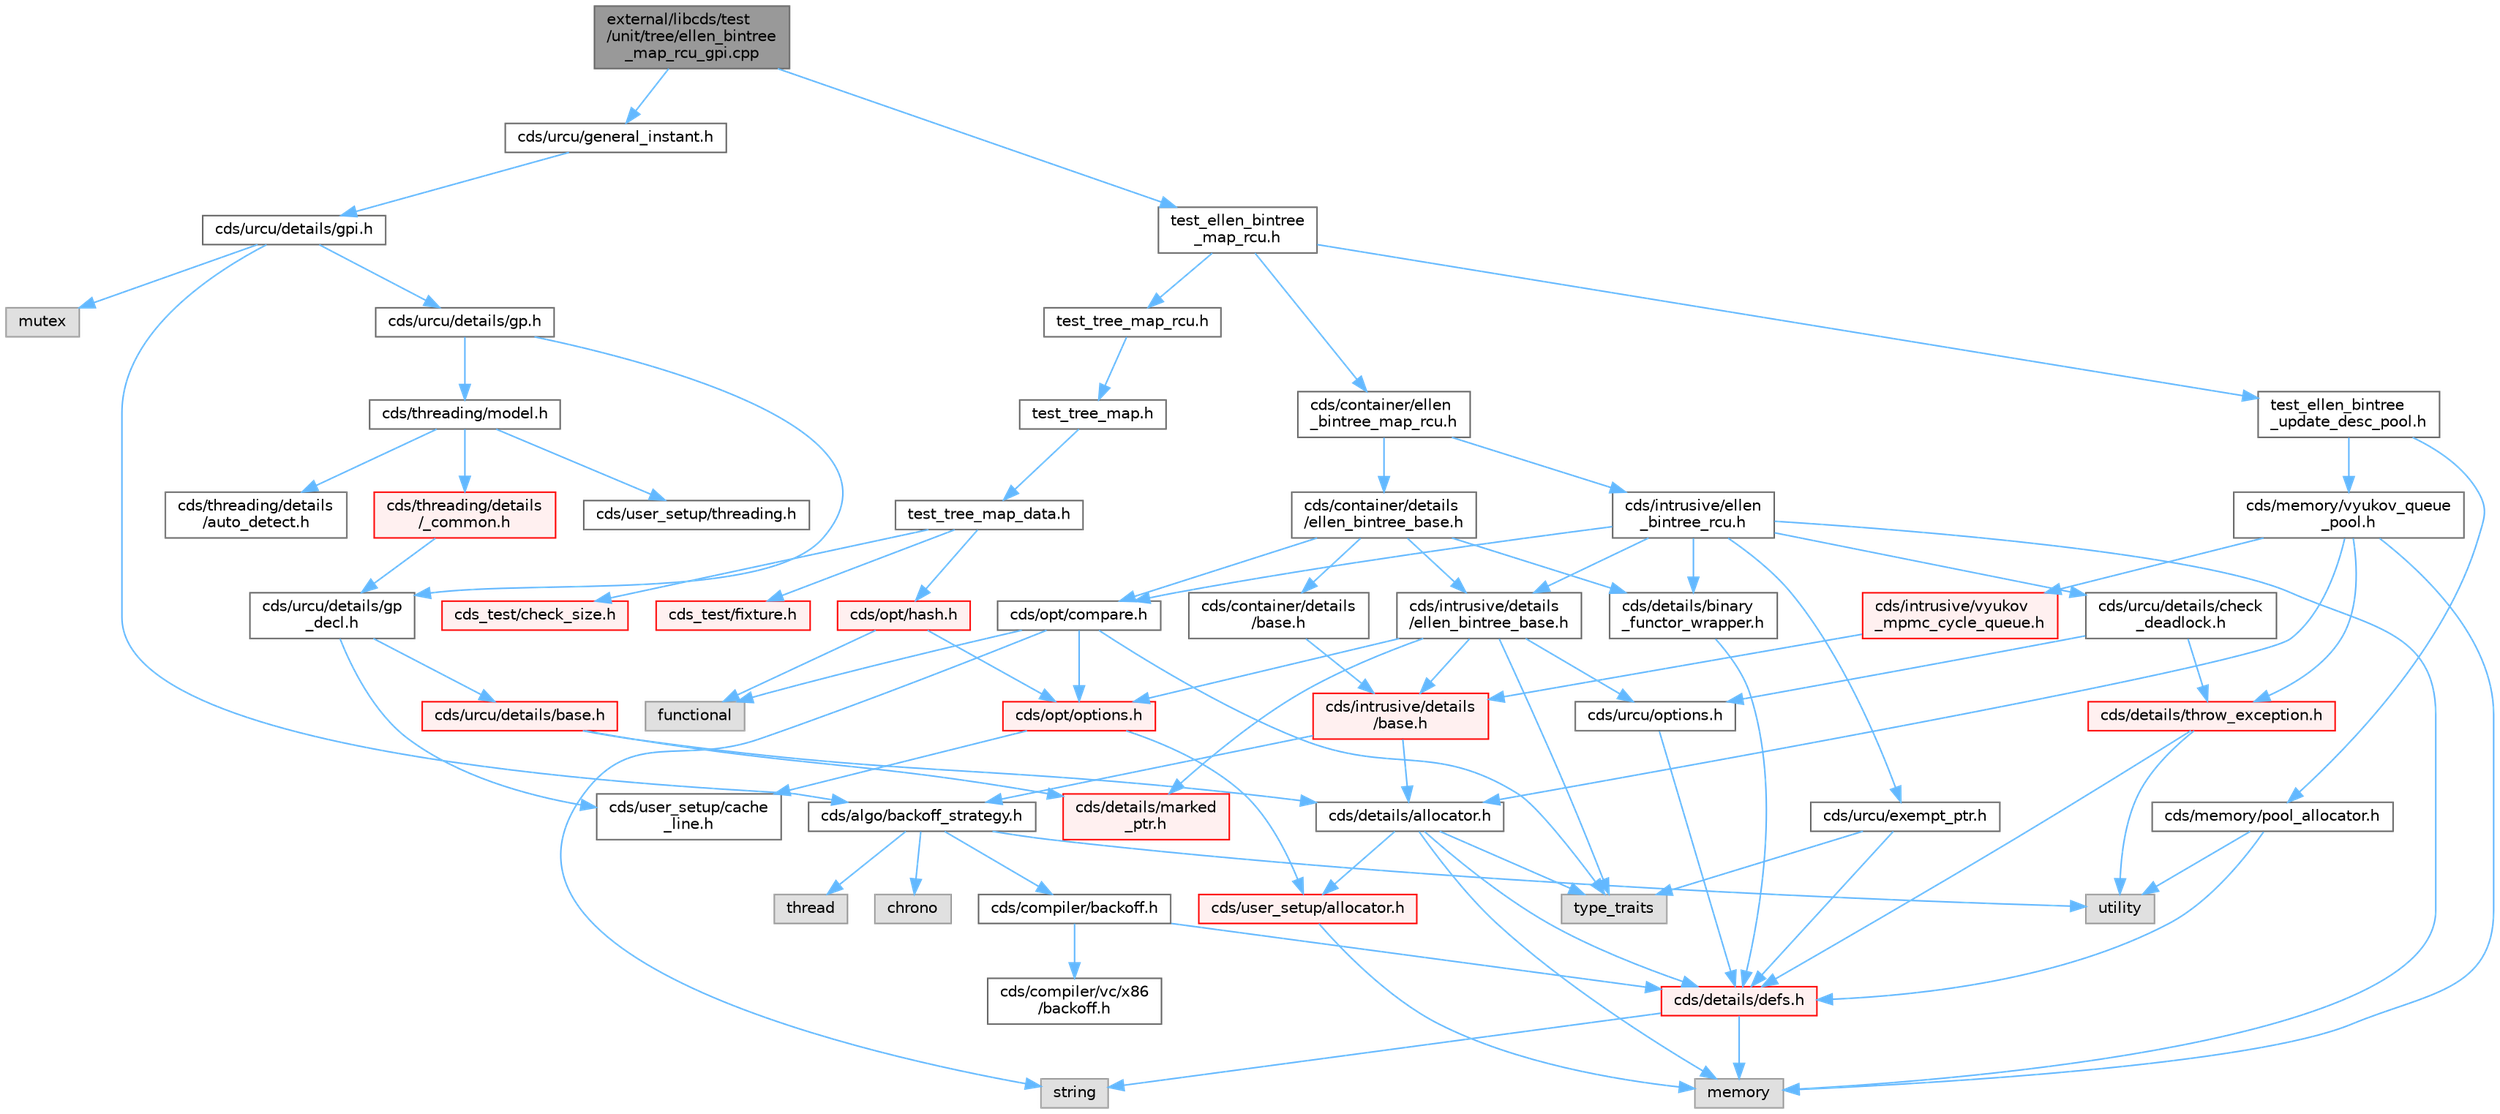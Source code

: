 digraph "external/libcds/test/unit/tree/ellen_bintree_map_rcu_gpi.cpp"
{
 // LATEX_PDF_SIZE
  bgcolor="transparent";
  edge [fontname=Helvetica,fontsize=10,labelfontname=Helvetica,labelfontsize=10];
  node [fontname=Helvetica,fontsize=10,shape=box,height=0.2,width=0.4];
  Node1 [id="Node000001",label="external/libcds/test\l/unit/tree/ellen_bintree\l_map_rcu_gpi.cpp",height=0.2,width=0.4,color="gray40", fillcolor="grey60", style="filled", fontcolor="black",tooltip=" "];
  Node1 -> Node2 [id="edge1_Node000001_Node000002",color="steelblue1",style="solid",tooltip=" "];
  Node2 [id="Node000002",label="cds/urcu/general_instant.h",height=0.2,width=0.4,color="grey40", fillcolor="white", style="filled",URL="$general__instant_8h.html",tooltip=" "];
  Node2 -> Node3 [id="edge2_Node000002_Node000003",color="steelblue1",style="solid",tooltip=" "];
  Node3 [id="Node000003",label="cds/urcu/details/gpi.h",height=0.2,width=0.4,color="grey40", fillcolor="white", style="filled",URL="$gpi_8h.html",tooltip=" "];
  Node3 -> Node4 [id="edge3_Node000003_Node000004",color="steelblue1",style="solid",tooltip=" "];
  Node4 [id="Node000004",label="mutex",height=0.2,width=0.4,color="grey60", fillcolor="#E0E0E0", style="filled",tooltip=" "];
  Node3 -> Node5 [id="edge4_Node000003_Node000005",color="steelblue1",style="solid",tooltip=" "];
  Node5 [id="Node000005",label="cds/urcu/details/gp.h",height=0.2,width=0.4,color="grey40", fillcolor="white", style="filled",URL="$gp_8h.html",tooltip=" "];
  Node5 -> Node6 [id="edge5_Node000005_Node000006",color="steelblue1",style="solid",tooltip=" "];
  Node6 [id="Node000006",label="cds/urcu/details/gp\l_decl.h",height=0.2,width=0.4,color="grey40", fillcolor="white", style="filled",URL="$gp__decl_8h.html",tooltip=" "];
  Node6 -> Node7 [id="edge6_Node000006_Node000007",color="steelblue1",style="solid",tooltip=" "];
  Node7 [id="Node000007",label="cds/urcu/details/base.h",height=0.2,width=0.4,color="red", fillcolor="#FFF0F0", style="filled",URL="$external_2libcds_2cds_2urcu_2details_2base_8h.html",tooltip=" "];
  Node7 -> Node24 [id="edge7_Node000007_Node000024",color="steelblue1",style="solid",tooltip=" "];
  Node24 [id="Node000024",label="cds/details/allocator.h",height=0.2,width=0.4,color="grey40", fillcolor="white", style="filled",URL="$external_2libcds_2cds_2details_2allocator_8h.html",tooltip=" "];
  Node24 -> Node25 [id="edge8_Node000024_Node000025",color="steelblue1",style="solid",tooltip=" "];
  Node25 [id="Node000025",label="type_traits",height=0.2,width=0.4,color="grey60", fillcolor="#E0E0E0", style="filled",tooltip=" "];
  Node24 -> Node17 [id="edge9_Node000024_Node000017",color="steelblue1",style="solid",tooltip=" "];
  Node17 [id="Node000017",label="memory",height=0.2,width=0.4,color="grey60", fillcolor="#E0E0E0", style="filled",tooltip=" "];
  Node24 -> Node9 [id="edge10_Node000024_Node000009",color="steelblue1",style="solid",tooltip=" "];
  Node9 [id="Node000009",label="cds/details/defs.h",height=0.2,width=0.4,color="red", fillcolor="#FFF0F0", style="filled",URL="$details_2defs_8h.html",tooltip=" "];
  Node9 -> Node16 [id="edge11_Node000009_Node000016",color="steelblue1",style="solid",tooltip=" "];
  Node16 [id="Node000016",label="string",height=0.2,width=0.4,color="grey60", fillcolor="#E0E0E0", style="filled",tooltip=" "];
  Node9 -> Node17 [id="edge12_Node000009_Node000017",color="steelblue1",style="solid",tooltip=" "];
  Node24 -> Node26 [id="edge13_Node000024_Node000026",color="steelblue1",style="solid",tooltip=" "];
  Node26 [id="Node000026",label="cds/user_setup/allocator.h",height=0.2,width=0.4,color="red", fillcolor="#FFF0F0", style="filled",URL="$external_2libcds_2cds_2user__setup_2allocator_8h.html",tooltip="Default implementation of allocator classes."];
  Node26 -> Node17 [id="edge14_Node000026_Node000017",color="steelblue1",style="solid",tooltip=" "];
  Node7 -> Node45 [id="edge15_Node000007_Node000045",color="steelblue1",style="solid",tooltip=" "];
  Node45 [id="Node000045",label="cds/details/marked\l_ptr.h",height=0.2,width=0.4,color="red", fillcolor="#FFF0F0", style="filled",URL="$marked__ptr_8h.html",tooltip=" "];
  Node6 -> Node22 [id="edge16_Node000006_Node000022",color="steelblue1",style="solid",tooltip=" "];
  Node22 [id="Node000022",label="cds/user_setup/cache\l_line.h",height=0.2,width=0.4,color="grey40", fillcolor="white", style="filled",URL="$cache__line_8h.html",tooltip="Cache-line size definition"];
  Node5 -> Node46 [id="edge17_Node000005_Node000046",color="steelblue1",style="solid",tooltip=" "];
  Node46 [id="Node000046",label="cds/threading/model.h",height=0.2,width=0.4,color="grey40", fillcolor="white", style="filled",URL="$model_8h.html",tooltip=" "];
  Node46 -> Node47 [id="edge18_Node000046_Node000047",color="steelblue1",style="solid",tooltip=" "];
  Node47 [id="Node000047",label="cds/threading/details\l/_common.h",height=0.2,width=0.4,color="red", fillcolor="#FFF0F0", style="filled",URL="$__common_8h.html",tooltip=" "];
  Node47 -> Node6 [id="edge19_Node000047_Node000006",color="steelblue1",style="solid",tooltip=" "];
  Node46 -> Node51 [id="edge20_Node000046_Node000051",color="steelblue1",style="solid",tooltip=" "];
  Node51 [id="Node000051",label="cds/user_setup/threading.h",height=0.2,width=0.4,color="grey40", fillcolor="white", style="filled",URL="$external_2libcds_2cds_2user__setup_2threading_8h.html",tooltip=" "];
  Node46 -> Node52 [id="edge21_Node000046_Node000052",color="steelblue1",style="solid",tooltip=" "];
  Node52 [id="Node000052",label="cds/threading/details\l/auto_detect.h",height=0.2,width=0.4,color="grey40", fillcolor="white", style="filled",URL="$auto__detect_8h.html",tooltip=" "];
  Node3 -> Node53 [id="edge22_Node000003_Node000053",color="steelblue1",style="solid",tooltip=" "];
  Node53 [id="Node000053",label="cds/algo/backoff_strategy.h",height=0.2,width=0.4,color="grey40", fillcolor="white", style="filled",URL="$backoff__strategy_8h.html",tooltip=" "];
  Node53 -> Node41 [id="edge23_Node000053_Node000041",color="steelblue1",style="solid",tooltip=" "];
  Node41 [id="Node000041",label="utility",height=0.2,width=0.4,color="grey60", fillcolor="#E0E0E0", style="filled",tooltip=" "];
  Node53 -> Node36 [id="edge24_Node000053_Node000036",color="steelblue1",style="solid",tooltip=" "];
  Node36 [id="Node000036",label="thread",height=0.2,width=0.4,color="grey60", fillcolor="#E0E0E0", style="filled",tooltip=" "];
  Node53 -> Node54 [id="edge25_Node000053_Node000054",color="steelblue1",style="solid",tooltip=" "];
  Node54 [id="Node000054",label="chrono",height=0.2,width=0.4,color="grey60", fillcolor="#E0E0E0", style="filled",tooltip=" "];
  Node53 -> Node55 [id="edge26_Node000053_Node000055",color="steelblue1",style="solid",tooltip=" "];
  Node55 [id="Node000055",label="cds/compiler/backoff.h",height=0.2,width=0.4,color="grey40", fillcolor="white", style="filled",URL="$backoff_8h.html",tooltip=" "];
  Node55 -> Node9 [id="edge27_Node000055_Node000009",color="steelblue1",style="solid",tooltip=" "];
  Node55 -> Node56 [id="edge28_Node000055_Node000056",color="steelblue1",style="solid",tooltip=" "];
  Node56 [id="Node000056",label="cds/compiler/vc/x86\l/backoff.h",height=0.2,width=0.4,color="grey40", fillcolor="white", style="filled",URL="$vc_2x86_2backoff_8h.html",tooltip=" "];
  Node1 -> Node57 [id="edge29_Node000001_Node000057",color="steelblue1",style="solid",tooltip=" "];
  Node57 [id="Node000057",label="test_ellen_bintree\l_map_rcu.h",height=0.2,width=0.4,color="grey40", fillcolor="white", style="filled",URL="$test__ellen__bintree__map__rcu_8h.html",tooltip=" "];
  Node57 -> Node58 [id="edge30_Node000057_Node000058",color="steelblue1",style="solid",tooltip=" "];
  Node58 [id="Node000058",label="test_tree_map_rcu.h",height=0.2,width=0.4,color="grey40", fillcolor="white", style="filled",URL="$test__tree__map__rcu_8h.html",tooltip=" "];
  Node58 -> Node59 [id="edge31_Node000058_Node000059",color="steelblue1",style="solid",tooltip=" "];
  Node59 [id="Node000059",label="test_tree_map.h",height=0.2,width=0.4,color="grey40", fillcolor="white", style="filled",URL="$test__tree__map_8h.html",tooltip=" "];
  Node59 -> Node60 [id="edge32_Node000059_Node000060",color="steelblue1",style="solid",tooltip=" "];
  Node60 [id="Node000060",label="test_tree_map_data.h",height=0.2,width=0.4,color="grey40", fillcolor="white", style="filled",URL="$test__tree__map__data_8h.html",tooltip=" "];
  Node60 -> Node61 [id="edge33_Node000060_Node000061",color="steelblue1",style="solid",tooltip=" "];
  Node61 [id="Node000061",label="cds_test/check_size.h",height=0.2,width=0.4,color="red", fillcolor="#FFF0F0", style="filled",URL="$check__size_8h.html",tooltip=" "];
  Node60 -> Node64 [id="edge34_Node000060_Node000064",color="steelblue1",style="solid",tooltip=" "];
  Node64 [id="Node000064",label="cds_test/fixture.h",height=0.2,width=0.4,color="red", fillcolor="#FFF0F0", style="filled",URL="$fixture_8h.html",tooltip=" "];
  Node60 -> Node67 [id="edge35_Node000060_Node000067",color="steelblue1",style="solid",tooltip=" "];
  Node67 [id="Node000067",label="cds/opt/hash.h",height=0.2,width=0.4,color="red", fillcolor="#FFF0F0", style="filled",URL="$external_2libcds_2cds_2opt_2hash_8h.html",tooltip=" "];
  Node67 -> Node69 [id="edge36_Node000067_Node000069",color="steelblue1",style="solid",tooltip=" "];
  Node69 [id="Node000069",label="functional",height=0.2,width=0.4,color="grey60", fillcolor="#E0E0E0", style="filled",tooltip=" "];
  Node67 -> Node70 [id="edge37_Node000067_Node000070",color="steelblue1",style="solid",tooltip=" "];
  Node70 [id="Node000070",label="cds/opt/options.h",height=0.2,width=0.4,color="red", fillcolor="#FFF0F0", style="filled",URL="$opt_2options_8h.html",tooltip=" "];
  Node70 -> Node26 [id="edge38_Node000070_Node000026",color="steelblue1",style="solid",tooltip=" "];
  Node70 -> Node22 [id="edge39_Node000070_Node000022",color="steelblue1",style="solid",tooltip=" "];
  Node57 -> Node72 [id="edge40_Node000057_Node000072",color="steelblue1",style="solid",tooltip=" "];
  Node72 [id="Node000072",label="cds/container/ellen\l_bintree_map_rcu.h",height=0.2,width=0.4,color="grey40", fillcolor="white", style="filled",URL="$ellen__bintree__map__rcu_8h.html",tooltip=" "];
  Node72 -> Node73 [id="edge41_Node000072_Node000073",color="steelblue1",style="solid",tooltip=" "];
  Node73 [id="Node000073",label="cds/container/details\l/ellen_bintree_base.h",height=0.2,width=0.4,color="grey40", fillcolor="white", style="filled",URL="$container_2details_2ellen__bintree__base_8h.html",tooltip=" "];
  Node73 -> Node74 [id="edge42_Node000073_Node000074",color="steelblue1",style="solid",tooltip=" "];
  Node74 [id="Node000074",label="cds/intrusive/details\l/ellen_bintree_base.h",height=0.2,width=0.4,color="grey40", fillcolor="white", style="filled",URL="$intrusive_2details_2ellen__bintree__base_8h.html",tooltip=" "];
  Node74 -> Node25 [id="edge43_Node000074_Node000025",color="steelblue1",style="solid",tooltip=" "];
  Node74 -> Node75 [id="edge44_Node000074_Node000075",color="steelblue1",style="solid",tooltip=" "];
  Node75 [id="Node000075",label="cds/intrusive/details\l/base.h",height=0.2,width=0.4,color="red", fillcolor="#FFF0F0", style="filled",URL="$external_2libcds_2cds_2intrusive_2details_2base_8h.html",tooltip=" "];
  Node75 -> Node24 [id="edge45_Node000075_Node000024",color="steelblue1",style="solid",tooltip=" "];
  Node75 -> Node53 [id="edge46_Node000075_Node000053",color="steelblue1",style="solid",tooltip=" "];
  Node74 -> Node70 [id="edge47_Node000074_Node000070",color="steelblue1",style="solid",tooltip=" "];
  Node74 -> Node78 [id="edge48_Node000074_Node000078",color="steelblue1",style="solid",tooltip=" "];
  Node78 [id="Node000078",label="cds/urcu/options.h",height=0.2,width=0.4,color="grey40", fillcolor="white", style="filled",URL="$urcu_2options_8h.html",tooltip=" "];
  Node78 -> Node9 [id="edge49_Node000078_Node000009",color="steelblue1",style="solid",tooltip=" "];
  Node74 -> Node45 [id="edge50_Node000074_Node000045",color="steelblue1",style="solid",tooltip=" "];
  Node73 -> Node79 [id="edge51_Node000073_Node000079",color="steelblue1",style="solid",tooltip=" "];
  Node79 [id="Node000079",label="cds/container/details\l/base.h",height=0.2,width=0.4,color="grey40", fillcolor="white", style="filled",URL="$external_2libcds_2cds_2container_2details_2base_8h.html",tooltip=" "];
  Node79 -> Node75 [id="edge52_Node000079_Node000075",color="steelblue1",style="solid",tooltip=" "];
  Node73 -> Node80 [id="edge53_Node000073_Node000080",color="steelblue1",style="solid",tooltip=" "];
  Node80 [id="Node000080",label="cds/opt/compare.h",height=0.2,width=0.4,color="grey40", fillcolor="white", style="filled",URL="$external_2libcds_2cds_2opt_2compare_8h.html",tooltip=" "];
  Node80 -> Node25 [id="edge54_Node000080_Node000025",color="steelblue1",style="solid",tooltip=" "];
  Node80 -> Node69 [id="edge55_Node000080_Node000069",color="steelblue1",style="solid",tooltip=" "];
  Node80 -> Node16 [id="edge56_Node000080_Node000016",color="steelblue1",style="solid",tooltip=" "];
  Node80 -> Node70 [id="edge57_Node000080_Node000070",color="steelblue1",style="solid",tooltip=" "];
  Node73 -> Node81 [id="edge58_Node000073_Node000081",color="steelblue1",style="solid",tooltip=" "];
  Node81 [id="Node000081",label="cds/details/binary\l_functor_wrapper.h",height=0.2,width=0.4,color="grey40", fillcolor="white", style="filled",URL="$binary__functor__wrapper_8h.html",tooltip=" "];
  Node81 -> Node9 [id="edge59_Node000081_Node000009",color="steelblue1",style="solid",tooltip=" "];
  Node72 -> Node82 [id="edge60_Node000072_Node000082",color="steelblue1",style="solid",tooltip=" "];
  Node82 [id="Node000082",label="cds/intrusive/ellen\l_bintree_rcu.h",height=0.2,width=0.4,color="grey40", fillcolor="white", style="filled",URL="$ellen__bintree__rcu_8h.html",tooltip=" "];
  Node82 -> Node17 [id="edge61_Node000082_Node000017",color="steelblue1",style="solid",tooltip=" "];
  Node82 -> Node74 [id="edge62_Node000082_Node000074",color="steelblue1",style="solid",tooltip=" "];
  Node82 -> Node80 [id="edge63_Node000082_Node000080",color="steelblue1",style="solid",tooltip=" "];
  Node82 -> Node81 [id="edge64_Node000082_Node000081",color="steelblue1",style="solid",tooltip=" "];
  Node82 -> Node83 [id="edge65_Node000082_Node000083",color="steelblue1",style="solid",tooltip=" "];
  Node83 [id="Node000083",label="cds/urcu/details/check\l_deadlock.h",height=0.2,width=0.4,color="grey40", fillcolor="white", style="filled",URL="$check__deadlock_8h.html",tooltip=" "];
  Node83 -> Node78 [id="edge66_Node000083_Node000078",color="steelblue1",style="solid",tooltip=" "];
  Node83 -> Node39 [id="edge67_Node000083_Node000039",color="steelblue1",style="solid",tooltip=" "];
  Node39 [id="Node000039",label="cds/details/throw_exception.h",height=0.2,width=0.4,color="red", fillcolor="#FFF0F0", style="filled",URL="$throw__exception_8h.html",tooltip=" "];
  Node39 -> Node9 [id="edge68_Node000039_Node000009",color="steelblue1",style="solid",tooltip=" "];
  Node39 -> Node41 [id="edge69_Node000039_Node000041",color="steelblue1",style="solid",tooltip=" "];
  Node82 -> Node84 [id="edge70_Node000082_Node000084",color="steelblue1",style="solid",tooltip=" "];
  Node84 [id="Node000084",label="cds/urcu/exempt_ptr.h",height=0.2,width=0.4,color="grey40", fillcolor="white", style="filled",URL="$exempt__ptr_8h.html",tooltip=" "];
  Node84 -> Node25 [id="edge71_Node000084_Node000025",color="steelblue1",style="solid",tooltip=" "];
  Node84 -> Node9 [id="edge72_Node000084_Node000009",color="steelblue1",style="solid",tooltip=" "];
  Node57 -> Node85 [id="edge73_Node000057_Node000085",color="steelblue1",style="solid",tooltip=" "];
  Node85 [id="Node000085",label="test_ellen_bintree\l_update_desc_pool.h",height=0.2,width=0.4,color="grey40", fillcolor="white", style="filled",URL="$test__ellen__bintree__update__desc__pool_8h.html",tooltip=" "];
  Node85 -> Node86 [id="edge74_Node000085_Node000086",color="steelblue1",style="solid",tooltip=" "];
  Node86 [id="Node000086",label="cds/memory/vyukov_queue\l_pool.h",height=0.2,width=0.4,color="grey40", fillcolor="white", style="filled",URL="$vyukov__queue__pool_8h.html",tooltip=" "];
  Node86 -> Node24 [id="edge75_Node000086_Node000024",color="steelblue1",style="solid",tooltip=" "];
  Node86 -> Node87 [id="edge76_Node000086_Node000087",color="steelblue1",style="solid",tooltip=" "];
  Node87 [id="Node000087",label="cds/intrusive/vyukov\l_mpmc_cycle_queue.h",height=0.2,width=0.4,color="red", fillcolor="#FFF0F0", style="filled",URL="$intrusive_2vyukov__mpmc__cycle__queue_8h.html",tooltip=" "];
  Node87 -> Node75 [id="edge77_Node000087_Node000075",color="steelblue1",style="solid",tooltip=" "];
  Node86 -> Node39 [id="edge78_Node000086_Node000039",color="steelblue1",style="solid",tooltip=" "];
  Node86 -> Node17 [id="edge79_Node000086_Node000017",color="steelblue1",style="solid",tooltip=" "];
  Node85 -> Node93 [id="edge80_Node000085_Node000093",color="steelblue1",style="solid",tooltip=" "];
  Node93 [id="Node000093",label="cds/memory/pool_allocator.h",height=0.2,width=0.4,color="grey40", fillcolor="white", style="filled",URL="$pool__allocator_8h.html",tooltip=" "];
  Node93 -> Node9 [id="edge81_Node000093_Node000009",color="steelblue1",style="solid",tooltip=" "];
  Node93 -> Node41 [id="edge82_Node000093_Node000041",color="steelblue1",style="solid",tooltip=" "];
}
